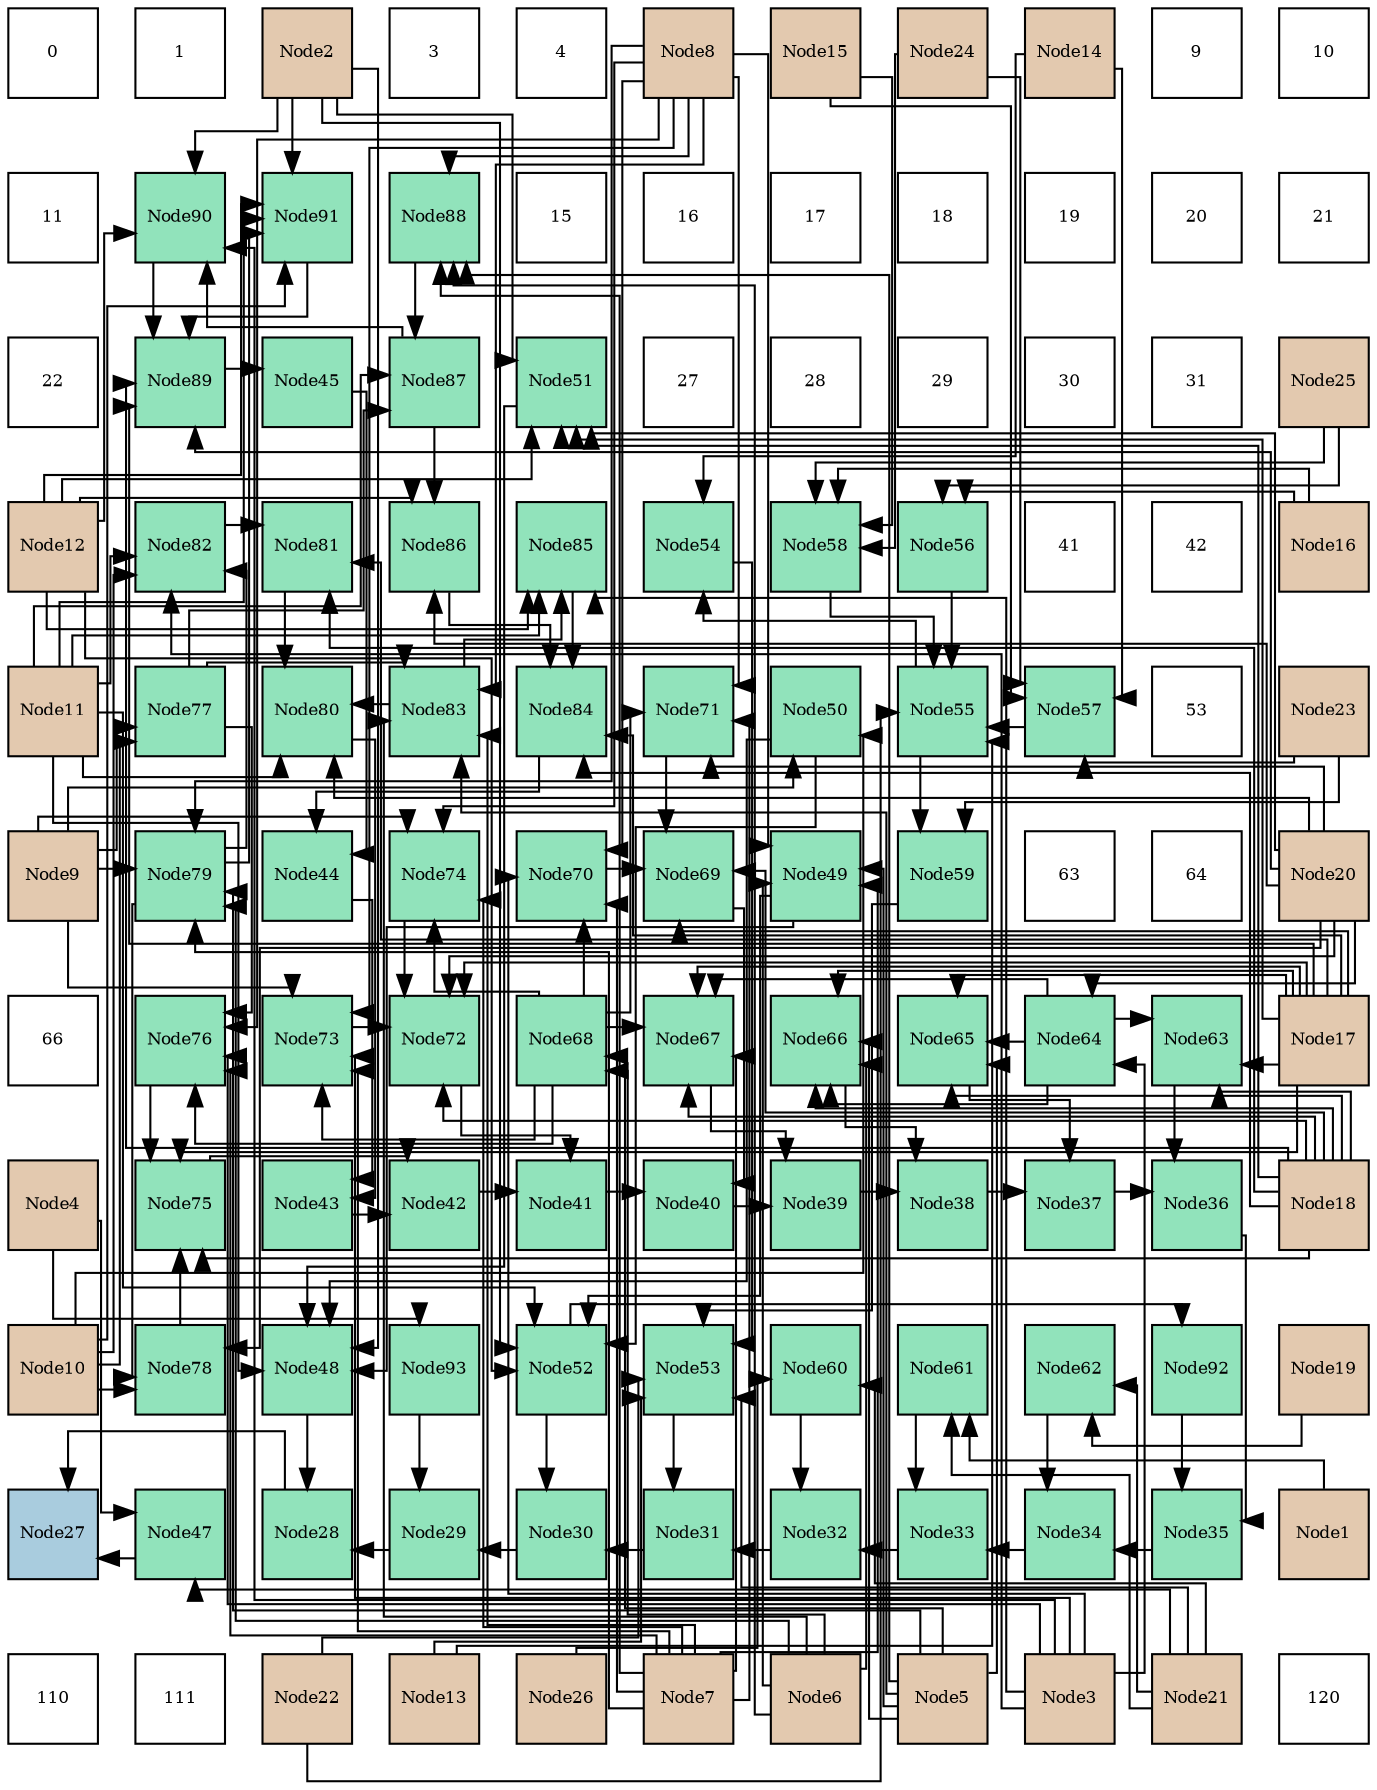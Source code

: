 digraph layout{
 rankdir=TB;
 splines=ortho;
 node [style=filled shape=square fixedsize=true width=0.6];
0[label="0", fontsize=8, fillcolor="#ffffff"];
1[label="1", fontsize=8, fillcolor="#ffffff"];
2[label="Node2", fontsize=8, fillcolor="#e3c9af"];
3[label="3", fontsize=8, fillcolor="#ffffff"];
4[label="4", fontsize=8, fillcolor="#ffffff"];
5[label="Node8", fontsize=8, fillcolor="#e3c9af"];
6[label="Node15", fontsize=8, fillcolor="#e3c9af"];
7[label="Node24", fontsize=8, fillcolor="#e3c9af"];
8[label="Node14", fontsize=8, fillcolor="#e3c9af"];
9[label="9", fontsize=8, fillcolor="#ffffff"];
10[label="10", fontsize=8, fillcolor="#ffffff"];
11[label="11", fontsize=8, fillcolor="#ffffff"];
12[label="Node90", fontsize=8, fillcolor="#91e3bb"];
13[label="Node91", fontsize=8, fillcolor="#91e3bb"];
14[label="Node88", fontsize=8, fillcolor="#91e3bb"];
15[label="15", fontsize=8, fillcolor="#ffffff"];
16[label="16", fontsize=8, fillcolor="#ffffff"];
17[label="17", fontsize=8, fillcolor="#ffffff"];
18[label="18", fontsize=8, fillcolor="#ffffff"];
19[label="19", fontsize=8, fillcolor="#ffffff"];
20[label="20", fontsize=8, fillcolor="#ffffff"];
21[label="21", fontsize=8, fillcolor="#ffffff"];
22[label="22", fontsize=8, fillcolor="#ffffff"];
23[label="Node89", fontsize=8, fillcolor="#91e3bb"];
24[label="Node45", fontsize=8, fillcolor="#91e3bb"];
25[label="Node87", fontsize=8, fillcolor="#91e3bb"];
26[label="Node51", fontsize=8, fillcolor="#91e3bb"];
27[label="27", fontsize=8, fillcolor="#ffffff"];
28[label="28", fontsize=8, fillcolor="#ffffff"];
29[label="29", fontsize=8, fillcolor="#ffffff"];
30[label="30", fontsize=8, fillcolor="#ffffff"];
31[label="31", fontsize=8, fillcolor="#ffffff"];
32[label="Node25", fontsize=8, fillcolor="#e3c9af"];
33[label="Node12", fontsize=8, fillcolor="#e3c9af"];
34[label="Node82", fontsize=8, fillcolor="#91e3bb"];
35[label="Node81", fontsize=8, fillcolor="#91e3bb"];
36[label="Node86", fontsize=8, fillcolor="#91e3bb"];
37[label="Node85", fontsize=8, fillcolor="#91e3bb"];
38[label="Node54", fontsize=8, fillcolor="#91e3bb"];
39[label="Node58", fontsize=8, fillcolor="#91e3bb"];
40[label="Node56", fontsize=8, fillcolor="#91e3bb"];
41[label="41", fontsize=8, fillcolor="#ffffff"];
42[label="42", fontsize=8, fillcolor="#ffffff"];
43[label="Node16", fontsize=8, fillcolor="#e3c9af"];
44[label="Node11", fontsize=8, fillcolor="#e3c9af"];
45[label="Node77", fontsize=8, fillcolor="#91e3bb"];
46[label="Node80", fontsize=8, fillcolor="#91e3bb"];
47[label="Node83", fontsize=8, fillcolor="#91e3bb"];
48[label="Node84", fontsize=8, fillcolor="#91e3bb"];
49[label="Node71", fontsize=8, fillcolor="#91e3bb"];
50[label="Node50", fontsize=8, fillcolor="#91e3bb"];
51[label="Node55", fontsize=8, fillcolor="#91e3bb"];
52[label="Node57", fontsize=8, fillcolor="#91e3bb"];
53[label="53", fontsize=8, fillcolor="#ffffff"];
54[label="Node23", fontsize=8, fillcolor="#e3c9af"];
55[label="Node9", fontsize=8, fillcolor="#e3c9af"];
56[label="Node79", fontsize=8, fillcolor="#91e3bb"];
57[label="Node44", fontsize=8, fillcolor="#91e3bb"];
58[label="Node74", fontsize=8, fillcolor="#91e3bb"];
59[label="Node70", fontsize=8, fillcolor="#91e3bb"];
60[label="Node69", fontsize=8, fillcolor="#91e3bb"];
61[label="Node49", fontsize=8, fillcolor="#91e3bb"];
62[label="Node59", fontsize=8, fillcolor="#91e3bb"];
63[label="63", fontsize=8, fillcolor="#ffffff"];
64[label="64", fontsize=8, fillcolor="#ffffff"];
65[label="Node20", fontsize=8, fillcolor="#e3c9af"];
66[label="66", fontsize=8, fillcolor="#ffffff"];
67[label="Node76", fontsize=8, fillcolor="#91e3bb"];
68[label="Node73", fontsize=8, fillcolor="#91e3bb"];
69[label="Node72", fontsize=8, fillcolor="#91e3bb"];
70[label="Node68", fontsize=8, fillcolor="#91e3bb"];
71[label="Node67", fontsize=8, fillcolor="#91e3bb"];
72[label="Node66", fontsize=8, fillcolor="#91e3bb"];
73[label="Node65", fontsize=8, fillcolor="#91e3bb"];
74[label="Node64", fontsize=8, fillcolor="#91e3bb"];
75[label="Node63", fontsize=8, fillcolor="#91e3bb"];
76[label="Node17", fontsize=8, fillcolor="#e3c9af"];
77[label="Node4", fontsize=8, fillcolor="#e3c9af"];
78[label="Node75", fontsize=8, fillcolor="#91e3bb"];
79[label="Node43", fontsize=8, fillcolor="#91e3bb"];
80[label="Node42", fontsize=8, fillcolor="#91e3bb"];
81[label="Node41", fontsize=8, fillcolor="#91e3bb"];
82[label="Node40", fontsize=8, fillcolor="#91e3bb"];
83[label="Node39", fontsize=8, fillcolor="#91e3bb"];
84[label="Node38", fontsize=8, fillcolor="#91e3bb"];
85[label="Node37", fontsize=8, fillcolor="#91e3bb"];
86[label="Node36", fontsize=8, fillcolor="#91e3bb"];
87[label="Node18", fontsize=8, fillcolor="#e3c9af"];
88[label="Node10", fontsize=8, fillcolor="#e3c9af"];
89[label="Node78", fontsize=8, fillcolor="#91e3bb"];
90[label="Node48", fontsize=8, fillcolor="#91e3bb"];
91[label="Node93", fontsize=8, fillcolor="#91e3bb"];
92[label="Node52", fontsize=8, fillcolor="#91e3bb"];
93[label="Node53", fontsize=8, fillcolor="#91e3bb"];
94[label="Node60", fontsize=8, fillcolor="#91e3bb"];
95[label="Node61", fontsize=8, fillcolor="#91e3bb"];
96[label="Node62", fontsize=8, fillcolor="#91e3bb"];
97[label="Node92", fontsize=8, fillcolor="#91e3bb"];
98[label="Node19", fontsize=8, fillcolor="#e3c9af"];
99[label="Node27", fontsize=8, fillcolor="#a9ccde"];
100[label="Node47", fontsize=8, fillcolor="#91e3bb"];
101[label="Node28", fontsize=8, fillcolor="#91e3bb"];
102[label="Node29", fontsize=8, fillcolor="#91e3bb"];
103[label="Node30", fontsize=8, fillcolor="#91e3bb"];
104[label="Node31", fontsize=8, fillcolor="#91e3bb"];
105[label="Node32", fontsize=8, fillcolor="#91e3bb"];
106[label="Node33", fontsize=8, fillcolor="#91e3bb"];
107[label="Node34", fontsize=8, fillcolor="#91e3bb"];
108[label="Node35", fontsize=8, fillcolor="#91e3bb"];
109[label="Node1", fontsize=8, fillcolor="#e3c9af"];
110[label="110", fontsize=8, fillcolor="#ffffff"];
111[label="111", fontsize=8, fillcolor="#ffffff"];
112[label="Node22", fontsize=8, fillcolor="#e3c9af"];
113[label="Node13", fontsize=8, fillcolor="#e3c9af"];
114[label="Node26", fontsize=8, fillcolor="#e3c9af"];
115[label="Node7", fontsize=8, fillcolor="#e3c9af"];
116[label="Node6", fontsize=8, fillcolor="#e3c9af"];
117[label="Node5", fontsize=8, fillcolor="#e3c9af"];
118[label="Node3", fontsize=8, fillcolor="#e3c9af"];
119[label="Node21", fontsize=8, fillcolor="#e3c9af"];
120[label="120", fontsize=8, fillcolor="#ffffff"];
edge [constraint=false, style=vis];101 -> 99;
100 -> 99;
102 -> 101;
90 -> 101;
103 -> 102;
91 -> 102;
104 -> 103;
92 -> 103;
105 -> 104;
93 -> 104;
106 -> 105;
94 -> 105;
107 -> 106;
95 -> 106;
108 -> 107;
96 -> 107;
86 -> 108;
97 -> 108;
85 -> 86;
75 -> 86;
84 -> 85;
73 -> 85;
83 -> 84;
72 -> 84;
82 -> 83;
71 -> 83;
81 -> 82;
60 -> 82;
80 -> 81;
69 -> 81;
79 -> 80;
78 -> 80;
57 -> 79;
46 -> 79;
24 -> 57;
48 -> 57;
23 -> 24;
38 -> 93;
62 -> 93;
113 -> 93;
119 -> 93;
112 -> 93;
35 -> 46;
47 -> 46;
44 -> 46;
65 -> 46;
37 -> 48;
36 -> 48;
76 -> 48;
87 -> 48;
12 -> 23;
13 -> 23;
76 -> 23;
87 -> 23;
65 -> 23;
51 -> 38;
8 -> 38;
51 -> 62;
54 -> 62;
59 -> 60;
49 -> 60;
76 -> 60;
87 -> 60;
68 -> 69;
58 -> 69;
76 -> 69;
87 -> 69;
65 -> 69;
67 -> 78;
89 -> 78;
76 -> 78;
87 -> 78;
34 -> 35;
76 -> 35;
87 -> 35;
47 -> 37;
118 -> 37;
44 -> 37;
33 -> 37;
25 -> 36;
33 -> 36;
65 -> 36;
25 -> 12;
2 -> 12;
118 -> 12;
33 -> 12;
92 -> 97;
61 -> 90;
50 -> 90;
26 -> 90;
2 -> 90;
44 -> 90;
61 -> 92;
50 -> 92;
2 -> 92;
44 -> 92;
33 -> 92;
40 -> 51;
52 -> 51;
39 -> 51;
113 -> 51;
112 -> 51;
74 -> 75;
76 -> 75;
87 -> 75;
74 -> 73;
117 -> 73;
76 -> 73;
87 -> 73;
74 -> 72;
117 -> 72;
116 -> 72;
76 -> 72;
87 -> 72;
74 -> 71;
70 -> 71;
115 -> 71;
76 -> 71;
87 -> 71;
70 -> 59;
118 -> 59;
115 -> 59;
5 -> 59;
70 -> 49;
115 -> 49;
5 -> 49;
65 -> 49;
70 -> 68;
118 -> 68;
115 -> 68;
5 -> 68;
55 -> 68;
70 -> 58;
115 -> 58;
5 -> 58;
55 -> 58;
70 -> 67;
45 -> 67;
118 -> 67;
115 -> 67;
5 -> 67;
56 -> 89;
88 -> 89;
65 -> 89;
56 -> 34;
118 -> 34;
88 -> 34;
44 -> 34;
45 -> 47;
117 -> 47;
116 -> 47;
115 -> 47;
5 -> 47;
45 -> 25;
14 -> 25;
44 -> 25;
56 -> 13;
2 -> 13;
88 -> 13;
44 -> 13;
33 -> 13;
77 -> 100;
119 -> 100;
117 -> 61;
116 -> 61;
115 -> 61;
5 -> 61;
55 -> 50;
88 -> 50;
2 -> 26;
33 -> 26;
76 -> 26;
87 -> 26;
65 -> 26;
43 -> 40;
32 -> 40;
8 -> 52;
6 -> 52;
54 -> 52;
7 -> 52;
6 -> 39;
43 -> 39;
7 -> 39;
32 -> 39;
119 -> 94;
114 -> 94;
109 -> 95;
119 -> 95;
98 -> 96;
119 -> 96;
118 -> 74;
65 -> 74;
117 -> 70;
116 -> 70;
55 -> 45;
88 -> 45;
117 -> 56;
116 -> 56;
115 -> 56;
5 -> 56;
55 -> 56;
117 -> 14;
116 -> 14;
115 -> 14;
5 -> 14;
77 -> 91;
edge [constraint=true, style=invis];
0 -> 11 -> 22 -> 33 -> 44 -> 55 -> 66 -> 77 -> 88 -> 99 -> 110;
1 -> 12 -> 23 -> 34 -> 45 -> 56 -> 67 -> 78 -> 89 -> 100 -> 111;
2 -> 13 -> 24 -> 35 -> 46 -> 57 -> 68 -> 79 -> 90 -> 101 -> 112;
3 -> 14 -> 25 -> 36 -> 47 -> 58 -> 69 -> 80 -> 91 -> 102 -> 113;
4 -> 15 -> 26 -> 37 -> 48 -> 59 -> 70 -> 81 -> 92 -> 103 -> 114;
5 -> 16 -> 27 -> 38 -> 49 -> 60 -> 71 -> 82 -> 93 -> 104 -> 115;
6 -> 17 -> 28 -> 39 -> 50 -> 61 -> 72 -> 83 -> 94 -> 105 -> 116;
7 -> 18 -> 29 -> 40 -> 51 -> 62 -> 73 -> 84 -> 95 -> 106 -> 117;
8 -> 19 -> 30 -> 41 -> 52 -> 63 -> 74 -> 85 -> 96 -> 107 -> 118;
9 -> 20 -> 31 -> 42 -> 53 -> 64 -> 75 -> 86 -> 97 -> 108 -> 119;
10 -> 21 -> 32 -> 43 -> 54 -> 65 -> 76 -> 87 -> 98 -> 109 -> 120;
rank = same {0 -> 1 -> 2 -> 3 -> 4 -> 5 -> 6 -> 7 -> 8 -> 9 -> 10};
rank = same {11 -> 12 -> 13 -> 14 -> 15 -> 16 -> 17 -> 18 -> 19 -> 20 -> 21};
rank = same {22 -> 23 -> 24 -> 25 -> 26 -> 27 -> 28 -> 29 -> 30 -> 31 -> 32};
rank = same {33 -> 34 -> 35 -> 36 -> 37 -> 38 -> 39 -> 40 -> 41 -> 42 -> 43};
rank = same {44 -> 45 -> 46 -> 47 -> 48 -> 49 -> 50 -> 51 -> 52 -> 53 -> 54};
rank = same {55 -> 56 -> 57 -> 58 -> 59 -> 60 -> 61 -> 62 -> 63 -> 64 -> 65};
rank = same {66 -> 67 -> 68 -> 69 -> 70 -> 71 -> 72 -> 73 -> 74 -> 75 -> 76};
rank = same {77 -> 78 -> 79 -> 80 -> 81 -> 82 -> 83 -> 84 -> 85 -> 86 -> 87};
rank = same {88 -> 89 -> 90 -> 91 -> 92 -> 93 -> 94 -> 95 -> 96 -> 97 -> 98};
rank = same {99 -> 100 -> 101 -> 102 -> 103 -> 104 -> 105 -> 106 -> 107 -> 108 -> 109};
rank = same {110 -> 111 -> 112 -> 113 -> 114 -> 115 -> 116 -> 117 -> 118 -> 119 -> 120};
}